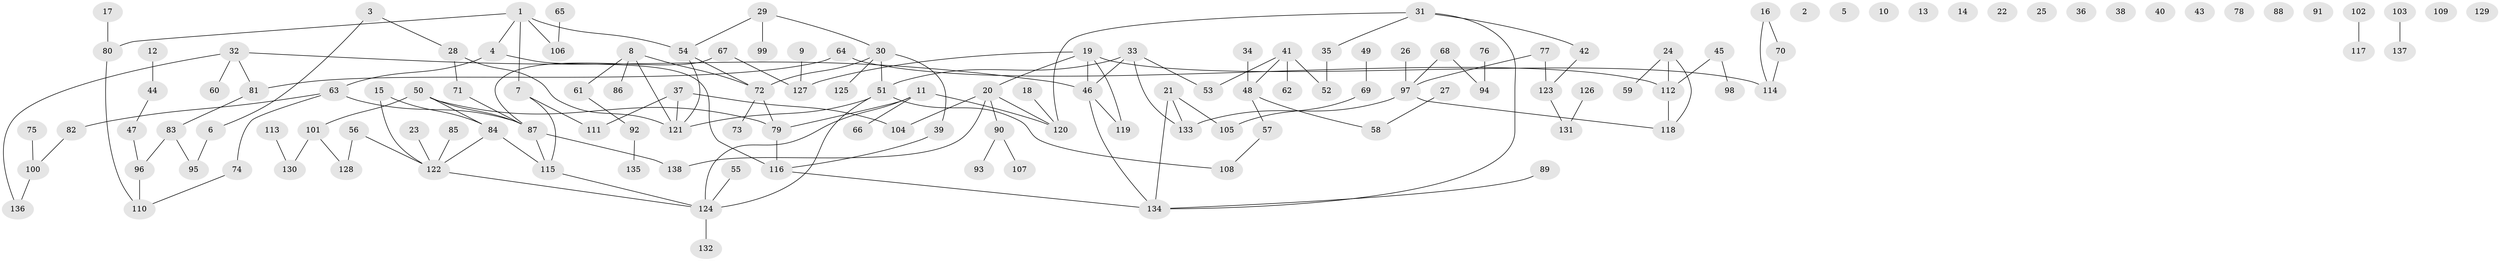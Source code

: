 // coarse degree distribution, {6: 0.03076923076923077, 5: 0.1076923076923077, 4: 0.13846153846153847, 2: 0.24615384615384617, 3: 0.23076923076923078, 1: 0.23076923076923078, 7: 0.015384615384615385}
// Generated by graph-tools (version 1.1) at 2025/35/03/04/25 23:35:49]
// undirected, 138 vertices, 152 edges
graph export_dot {
  node [color=gray90,style=filled];
  1;
  2;
  3;
  4;
  5;
  6;
  7;
  8;
  9;
  10;
  11;
  12;
  13;
  14;
  15;
  16;
  17;
  18;
  19;
  20;
  21;
  22;
  23;
  24;
  25;
  26;
  27;
  28;
  29;
  30;
  31;
  32;
  33;
  34;
  35;
  36;
  37;
  38;
  39;
  40;
  41;
  42;
  43;
  44;
  45;
  46;
  47;
  48;
  49;
  50;
  51;
  52;
  53;
  54;
  55;
  56;
  57;
  58;
  59;
  60;
  61;
  62;
  63;
  64;
  65;
  66;
  67;
  68;
  69;
  70;
  71;
  72;
  73;
  74;
  75;
  76;
  77;
  78;
  79;
  80;
  81;
  82;
  83;
  84;
  85;
  86;
  87;
  88;
  89;
  90;
  91;
  92;
  93;
  94;
  95;
  96;
  97;
  98;
  99;
  100;
  101;
  102;
  103;
  104;
  105;
  106;
  107;
  108;
  109;
  110;
  111;
  112;
  113;
  114;
  115;
  116;
  117;
  118;
  119;
  120;
  121;
  122;
  123;
  124;
  125;
  126;
  127;
  128;
  129;
  130;
  131;
  132;
  133;
  134;
  135;
  136;
  137;
  138;
  1 -- 4;
  1 -- 7;
  1 -- 54;
  1 -- 80;
  1 -- 106;
  3 -- 6;
  3 -- 28;
  4 -- 63;
  4 -- 116;
  6 -- 95;
  7 -- 111;
  7 -- 115;
  8 -- 61;
  8 -- 72;
  8 -- 86;
  8 -- 121;
  9 -- 127;
  11 -- 66;
  11 -- 79;
  11 -- 120;
  11 -- 124;
  12 -- 44;
  15 -- 84;
  15 -- 122;
  16 -- 70;
  16 -- 114;
  17 -- 80;
  18 -- 120;
  19 -- 20;
  19 -- 46;
  19 -- 114;
  19 -- 119;
  19 -- 127;
  20 -- 90;
  20 -- 104;
  20 -- 120;
  20 -- 138;
  21 -- 105;
  21 -- 133;
  21 -- 134;
  23 -- 122;
  24 -- 59;
  24 -- 112;
  24 -- 118;
  26 -- 97;
  27 -- 58;
  28 -- 71;
  28 -- 121;
  29 -- 30;
  29 -- 54;
  29 -- 99;
  30 -- 39;
  30 -- 51;
  30 -- 72;
  30 -- 125;
  31 -- 35;
  31 -- 42;
  31 -- 120;
  31 -- 134;
  32 -- 46;
  32 -- 60;
  32 -- 81;
  32 -- 136;
  33 -- 46;
  33 -- 51;
  33 -- 53;
  33 -- 133;
  34 -- 48;
  35 -- 52;
  37 -- 104;
  37 -- 111;
  37 -- 121;
  39 -- 116;
  41 -- 48;
  41 -- 52;
  41 -- 53;
  41 -- 62;
  42 -- 123;
  44 -- 47;
  45 -- 98;
  45 -- 112;
  46 -- 119;
  46 -- 134;
  47 -- 96;
  48 -- 57;
  48 -- 58;
  49 -- 69;
  50 -- 79;
  50 -- 84;
  50 -- 87;
  50 -- 101;
  51 -- 108;
  51 -- 121;
  51 -- 124;
  54 -- 72;
  54 -- 121;
  55 -- 124;
  56 -- 122;
  56 -- 128;
  57 -- 108;
  61 -- 92;
  63 -- 74;
  63 -- 82;
  63 -- 87;
  64 -- 81;
  64 -- 112;
  65 -- 106;
  67 -- 87;
  67 -- 127;
  68 -- 94;
  68 -- 97;
  69 -- 105;
  70 -- 114;
  71 -- 87;
  72 -- 73;
  72 -- 79;
  74 -- 110;
  75 -- 100;
  76 -- 94;
  77 -- 97;
  77 -- 123;
  79 -- 116;
  80 -- 110;
  81 -- 83;
  82 -- 100;
  83 -- 95;
  83 -- 96;
  84 -- 115;
  84 -- 122;
  85 -- 122;
  87 -- 115;
  87 -- 138;
  89 -- 134;
  90 -- 93;
  90 -- 107;
  92 -- 135;
  96 -- 110;
  97 -- 118;
  97 -- 133;
  100 -- 136;
  101 -- 128;
  101 -- 130;
  102 -- 117;
  103 -- 137;
  112 -- 118;
  113 -- 130;
  115 -- 124;
  116 -- 134;
  122 -- 124;
  123 -- 131;
  124 -- 132;
  126 -- 131;
}
